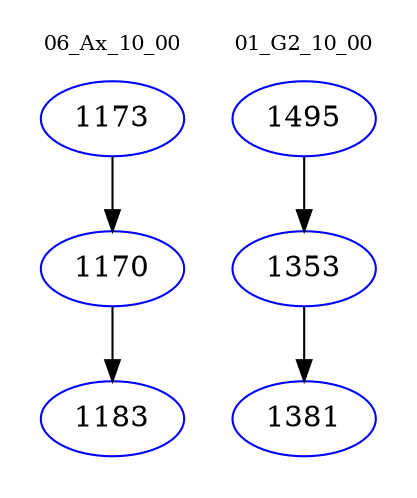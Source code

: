 digraph{
subgraph cluster_0 {
color = white
label = "06_Ax_10_00";
fontsize=10;
T0_1173 [label="1173", color="blue"]
T0_1173 -> T0_1170 [color="black"]
T0_1170 [label="1170", color="blue"]
T0_1170 -> T0_1183 [color="black"]
T0_1183 [label="1183", color="blue"]
}
subgraph cluster_1 {
color = white
label = "01_G2_10_00";
fontsize=10;
T1_1495 [label="1495", color="blue"]
T1_1495 -> T1_1353 [color="black"]
T1_1353 [label="1353", color="blue"]
T1_1353 -> T1_1381 [color="black"]
T1_1381 [label="1381", color="blue"]
}
}
